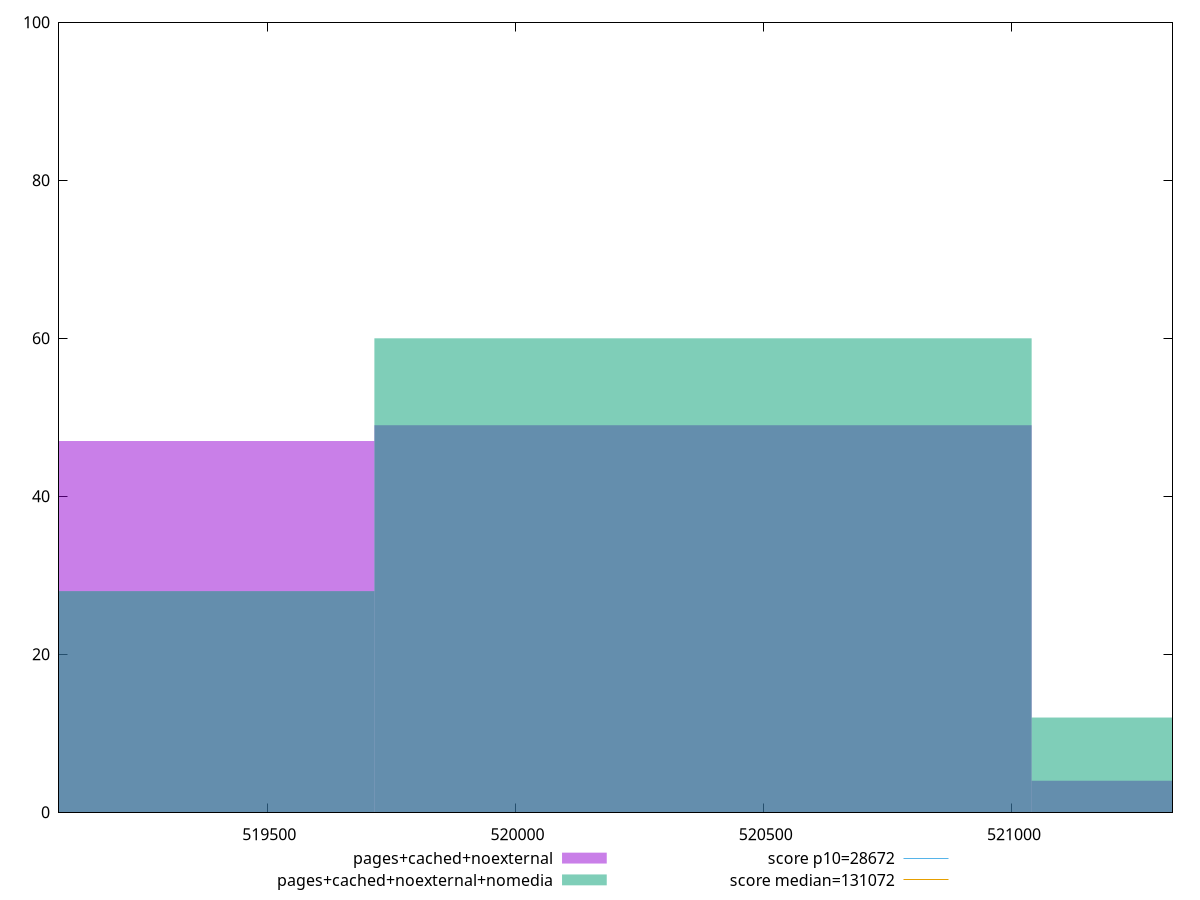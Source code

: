 reset

$pagesCachedNoexternal <<EOF
520377.696275153 49
519053.5799996437 47
521701.8125506623 4
EOF

$pagesCachedNoexternalNomedia <<EOF
519053.5799996437 28
520377.696275153 60
521701.8125506623 12
EOF

set key outside below
set boxwidth 1324.1162755092953
set xrange [519080.27285567974:521323.54125698336]
set yrange [0:100]
set trange [0:100]
set style fill transparent solid 0.5 noborder

set parametric
set terminal svg size 640, 500 enhanced background rgb 'white'
set output "reprap/uses-long-cache-ttl/comparison/histogram/2_vs_3.svg"

plot $pagesCachedNoexternal title "pages+cached+noexternal" with boxes, \
     $pagesCachedNoexternalNomedia title "pages+cached+noexternal+nomedia" with boxes, \
     28672,t title "score p10=28672", \
     131072,t title "score median=131072"

reset
